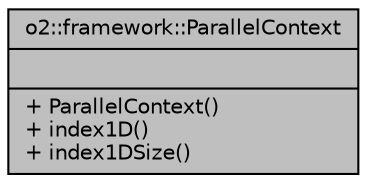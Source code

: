digraph "o2::framework::ParallelContext"
{
 // INTERACTIVE_SVG=YES
  bgcolor="transparent";
  edge [fontname="Helvetica",fontsize="10",labelfontname="Helvetica",labelfontsize="10"];
  node [fontname="Helvetica",fontsize="10",shape=record];
  Node1 [label="{o2::framework::ParallelContext\n||+ ParallelContext()\l+ index1D()\l+ index1DSize()\l}",height=0.2,width=0.4,color="black", fillcolor="grey75", style="filled", fontcolor="black"];
}

